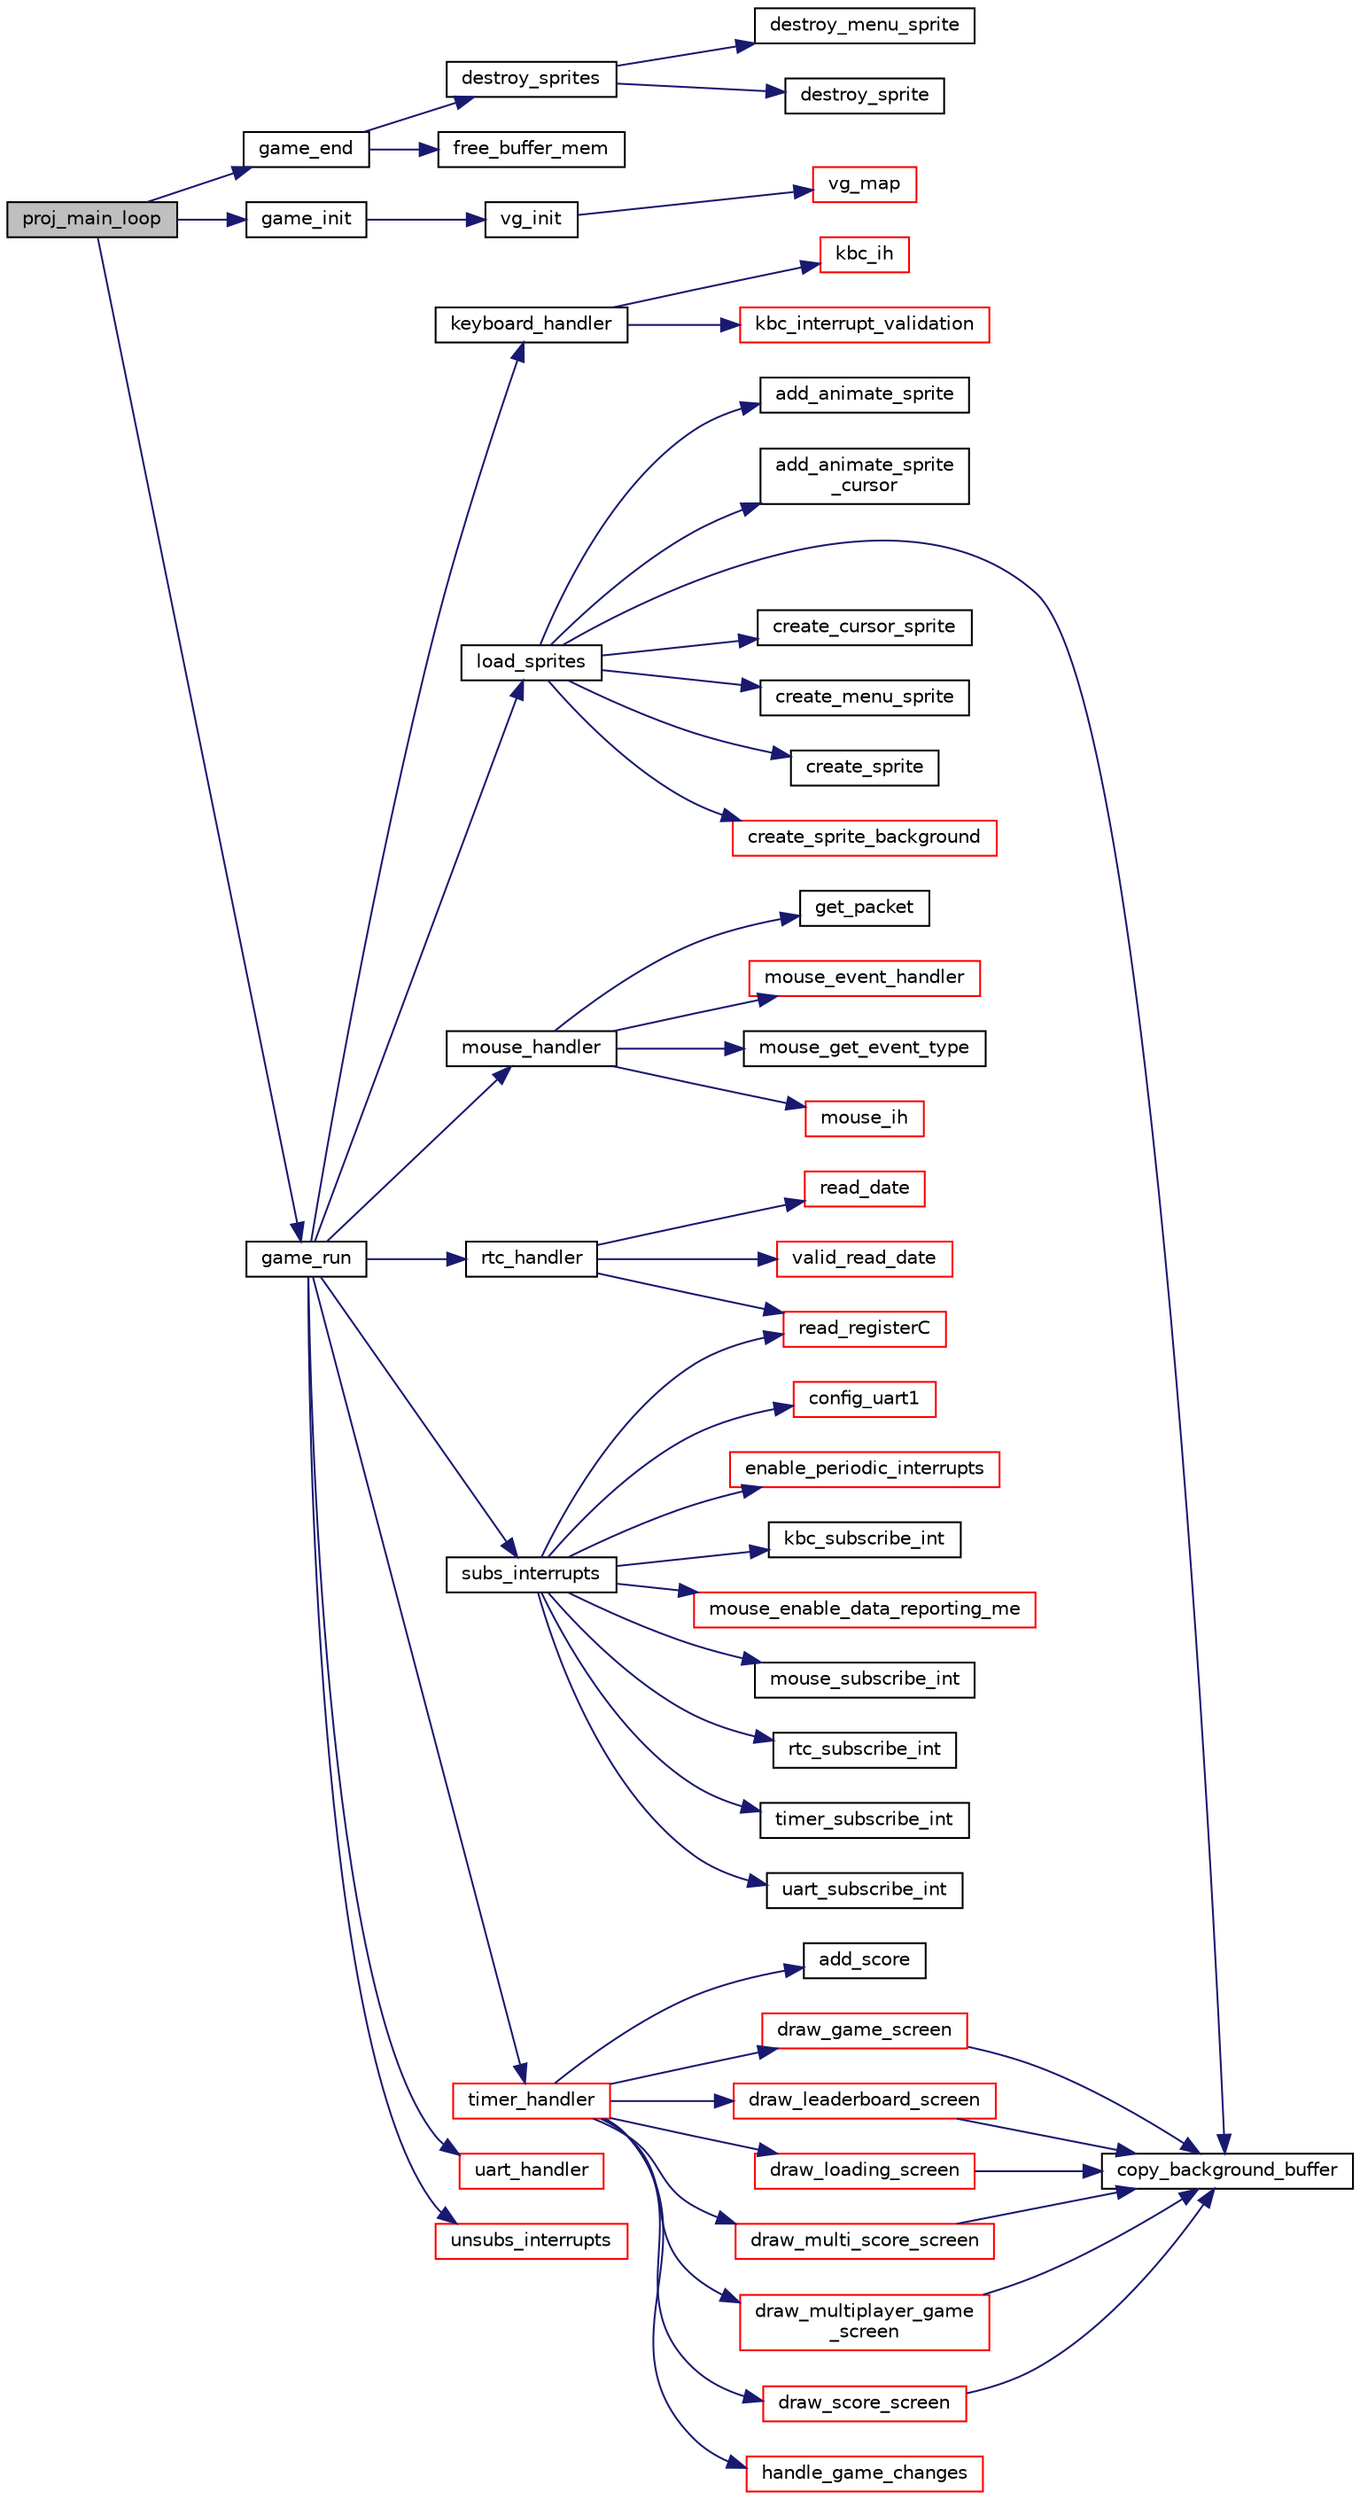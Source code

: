 digraph "proj_main_loop"
{
 // LATEX_PDF_SIZE
  edge [fontname="Helvetica",fontsize="10",labelfontname="Helvetica",labelfontsize="10"];
  node [fontname="Helvetica",fontsize="10",shape=record];
  rankdir="LR";
  Node1 [label="proj_main_loop",height=0.2,width=0.4,color="black", fillcolor="grey75", style="filled", fontcolor="black",tooltip="project main loop used to run the programs"];
  Node1 -> Node2 [color="midnightblue",fontsize="10",style="solid",fontname="Helvetica"];
  Node2 [label="game_end",height=0.2,width=0.4,color="black", fillcolor="white", style="filled",URL="$group__game.html#ga486d33bd072d399b11f0cf3ae7448e5b",tooltip="unscribe all the interrupts , unload sprites, and return to text mode"];
  Node2 -> Node3 [color="midnightblue",fontsize="10",style="solid",fontname="Helvetica"];
  Node3 [label="destroy_sprites",height=0.2,width=0.4,color="black", fillcolor="white", style="filled",URL="$sprite_8c.html#a8fdbc6c7bfca3ef4a8800a3cdc19d932",tooltip="destroys every sprite ever created"];
  Node3 -> Node4 [color="midnightblue",fontsize="10",style="solid",fontname="Helvetica"];
  Node4 [label="destroy_menu_sprite",height=0.2,width=0.4,color="black", fillcolor="white", style="filled",URL="$sprite_8c.html#a294d75f67e89b88021ed206de9da0f00",tooltip="Destroys and Frees the mem used with this Sprite."];
  Node3 -> Node5 [color="midnightblue",fontsize="10",style="solid",fontname="Helvetica"];
  Node5 [label="destroy_sprite",height=0.2,width=0.4,color="black", fillcolor="white", style="filled",URL="$sprite_8c.html#af16c6befaac9ffb673b9e3c798d542ed",tooltip="Destroys and Frees the mem used with this Sprite."];
  Node2 -> Node6 [color="midnightblue",fontsize="10",style="solid",fontname="Helvetica"];
  Node6 [label="free_buffer_mem",height=0.2,width=0.4,color="black", fillcolor="white", style="filled",URL="$group__video__gr.html#ga2b66d5baf4612c2b79d4c487ab5cdaeb",tooltip="this function free all the memory alocated to the background buffer and second buffer"];
  Node1 -> Node7 [color="midnightblue",fontsize="10",style="solid",fontname="Helvetica"];
  Node7 [label="game_init",height=0.2,width=0.4,color="black", fillcolor="white", style="filled",URL="$group__game.html#ga5f5ccbe5abfdef24c8378dc3cf32ffb3",tooltip="load the video mode that will be used, subscribe all interrupts, load all sprites"];
  Node7 -> Node8 [color="midnightblue",fontsize="10",style="solid",fontname="Helvetica"];
  Node8 [label="vg_init",height=0.2,width=0.4,color="black", fillcolor="white", style="filled",URL="$video__gr_8c.html#aa6c1ff5024cd4d15e476bce487584daa",tooltip=" "];
  Node8 -> Node9 [color="midnightblue",fontsize="10",style="solid",fontname="Helvetica"];
  Node9 [label="vg_map",height=0.2,width=0.4,color="red", fillcolor="white", style="filled",URL="$group__video__gr.html#ga4b5cf40a81d79ac6594b03591d6c5641",tooltip="maps all buffers used to draw the screen"];
  Node1 -> Node11 [color="midnightblue",fontsize="10",style="solid",fontname="Helvetica"];
  Node11 [label="game_run",height=0.2,width=0.4,color="black", fillcolor="white", style="filled",URL="$group__game.html#ga25300199ba6cf6bfe2f16998384874b7",tooltip="check all th interrupts while the game is running and make changes"];
  Node11 -> Node12 [color="midnightblue",fontsize="10",style="solid",fontname="Helvetica"];
  Node12 [label="keyboard_handler",height=0.2,width=0.4,color="black", fillcolor="white", style="filled",URL="$group__game.html#ga2ede7a7d641eb07fc9c351b475e23154",tooltip="handle the keyboard interrupt and make all the ncesseary changes"];
  Node12 -> Node13 [color="midnightblue",fontsize="10",style="solid",fontname="Helvetica"];
  Node13 [label="kbc_ih",height=0.2,width=0.4,color="red", fillcolor="white", style="filled",URL="$group__keyboard.html#gaea970a154161a35f6894898a092ed70a",tooltip="Handles keyboard interrutps."];
  Node12 -> Node15 [color="midnightblue",fontsize="10",style="solid",fontname="Helvetica"];
  Node15 [label="kbc_interrupt_validation",height=0.2,width=0.4,color="red", fillcolor="white", style="filled",URL="$state__machine_8c.html#a0ea82436a2c2f51732b15283404d213a",tooltip="validate the interrupt recived from the keyboard"];
  Node11 -> Node31 [color="midnightblue",fontsize="10",style="solid",fontname="Helvetica"];
  Node31 [label="load_sprites",height=0.2,width=0.4,color="black", fillcolor="white", style="filled",URL="$sprite_8c.html#a3d39d1edf4dd00233efcecf5a3f6507e",tooltip="loads and creates every sprite"];
  Node31 -> Node32 [color="midnightblue",fontsize="10",style="solid",fontname="Helvetica"];
  Node32 [label="add_animate_sprite",height=0.2,width=0.4,color="black", fillcolor="white", style="filled",URL="$sprite_8c.html#af79ea01197bc21b0430ef5d1b2600e7b",tooltip="adds animation possibility to the sprite"];
  Node31 -> Node33 [color="midnightblue",fontsize="10",style="solid",fontname="Helvetica"];
  Node33 [label="add_animate_sprite\l_cursor",height=0.2,width=0.4,color="black", fillcolor="white", style="filled",URL="$sprite_8c.html#ad379e7b422837c95af4ba527524cff7c",tooltip="adds animation possibility to the cursor"];
  Node31 -> Node34 [color="midnightblue",fontsize="10",style="solid",fontname="Helvetica"];
  Node34 [label="copy_background_buffer",height=0.2,width=0.4,color="black", fillcolor="white", style="filled",URL="$group__video__gr.html#ga363017a18d5d4e7fe5268558b7d29b46",tooltip="copy data of background buffer to second buffer"];
  Node31 -> Node35 [color="midnightblue",fontsize="10",style="solid",fontname="Helvetica"];
  Node35 [label="create_cursor_sprite",height=0.2,width=0.4,color="black", fillcolor="white", style="filled",URL="$sprite_8c.html#a2425e9d752f2b03c7980e031f42258e6",tooltip="Create a new cursor sprite object."];
  Node31 -> Node36 [color="midnightblue",fontsize="10",style="solid",fontname="Helvetica"];
  Node36 [label="create_menu_sprite",height=0.2,width=0.4,color="black", fillcolor="white", style="filled",URL="$sprite_8c.html#a5a882c18bf4572661b50abfc2b422c2e",tooltip="Create a new menu sprite object."];
  Node31 -> Node37 [color="midnightblue",fontsize="10",style="solid",fontname="Helvetica"];
  Node37 [label="create_sprite",height=0.2,width=0.4,color="black", fillcolor="white", style="filled",URL="$sprite_8c.html#ac8fc8717d71a52fc5b5d3b55db9bbd9f",tooltip="Create a new sprite object."];
  Node31 -> Node38 [color="midnightblue",fontsize="10",style="solid",fontname="Helvetica"];
  Node38 [label="create_sprite_background",height=0.2,width=0.4,color="red", fillcolor="white", style="filled",URL="$sprite_8c.html#a791082daa6d9f33135a8af922a3ad8b2",tooltip="Create a sprite background and fills the background buffer."];
  Node11 -> Node42 [color="midnightblue",fontsize="10",style="solid",fontname="Helvetica"];
  Node42 [label="mouse_handler",height=0.2,width=0.4,color="black", fillcolor="white", style="filled",URL="$group__game.html#ga16022c02f9b6a597ea85af52f4fbfcee",tooltip="handle the mouse iterrupts"];
  Node42 -> Node43 [color="midnightblue",fontsize="10",style="solid",fontname="Helvetica"];
  Node43 [label="get_packet",height=0.2,width=0.4,color="black", fillcolor="white", style="filled",URL="$group__mouse.html#gad1598d37b426befb08b215d80f149021",tooltip="Fills the packet with the information received by the mouse."];
  Node42 -> Node44 [color="midnightblue",fontsize="10",style="solid",fontname="Helvetica"];
  Node44 [label="mouse_event_handler",height=0.2,width=0.4,color="red", fillcolor="white", style="filled",URL="$state__machine_8c.html#a9ebd8bcbc6bfad54e8145e424bea6c65",tooltip="make all the changes in the game related to the mouse event received"];
  Node42 -> Node47 [color="midnightblue",fontsize="10",style="solid",fontname="Helvetica"];
  Node47 [label="mouse_get_event_type",height=0.2,width=0.4,color="black", fillcolor="white", style="filled",URL="$state__machine_8c.html#aa6446b3ce2a4eb1c0fce84f02de6d355",tooltip="generate mouse event related to the received packet from the mouse"];
  Node42 -> Node48 [color="midnightblue",fontsize="10",style="solid",fontname="Helvetica"];
  Node48 [label="mouse_ih",height=0.2,width=0.4,color="red", fillcolor="white", style="filled",URL="$group__mouse.html#ga210374b50462acdedab00df64d5cea3c",tooltip="Handles mouse interrutps."];
  Node11 -> Node49 [color="midnightblue",fontsize="10",style="solid",fontname="Helvetica"];
  Node49 [label="rtc_handler",height=0.2,width=0.4,color="black", fillcolor="white", style="filled",URL="$group__game.html#ga945aa713bc616483a67e6271863f1354",tooltip="handles rtc interrupts"];
  Node49 -> Node50 [color="midnightblue",fontsize="10",style="solid",fontname="Helvetica"];
  Node50 [label="read_date",height=0.2,width=0.4,color="red", fillcolor="white", style="filled",URL="$group__rtc_vars.html#ga9a01915134a279f2e988fd8c2aac7ac9",tooltip="read date from the rtc registers"];
  Node49 -> Node52 [color="midnightblue",fontsize="10",style="solid",fontname="Helvetica"];
  Node52 [label="read_registerC",height=0.2,width=0.4,color="red", fillcolor="white", style="filled",URL="$group__rtc_vars.html#ga71a0905f2ca7d41d094abfaa2a03e7f8",tooltip="reads register C from rtc"];
  Node49 -> Node53 [color="midnightblue",fontsize="10",style="solid",fontname="Helvetica"];
  Node53 [label="valid_read_date",height=0.2,width=0.4,color="red", fillcolor="white", style="filled",URL="$group__rtc_vars.html#gae3a995f4353506df0a7055684401edef",tooltip="check if is valid read date"];
  Node11 -> Node54 [color="midnightblue",fontsize="10",style="solid",fontname="Helvetica"];
  Node54 [label="subs_interrupts",height=0.2,width=0.4,color="black", fillcolor="white", style="filled",URL="$group__game.html#ga93fa37a8a745cdfea1363e7a280c61cb",tooltip="subscibre interrupts of the periferics"];
  Node54 -> Node55 [color="midnightblue",fontsize="10",style="solid",fontname="Helvetica"];
  Node55 [label="config_uart1",height=0.2,width=0.4,color="red", fillcolor="white", style="filled",URL="$group__uart.html#ga1581f59a8a032a7edaf209c10f95b97c",tooltip="config com1 with 8 bits per char, odd parity, 1 stop bit"];
  Node54 -> Node56 [color="midnightblue",fontsize="10",style="solid",fontname="Helvetica"];
  Node56 [label="enable_periodic_interrupts",height=0.2,width=0.4,color="red", fillcolor="white", style="filled",URL="$group__rtc_vars.html#gaaa5b4ce80e301c24741c50ef275006a7",tooltip="enables periodic interrupts from rtc"];
  Node54 -> Node57 [color="midnightblue",fontsize="10",style="solid",fontname="Helvetica"];
  Node57 [label="kbc_subscribe_int",height=0.2,width=0.4,color="black", fillcolor="white", style="filled",URL="$group__keyboard.html#ga02884ada1971dbade466081413210b18",tooltip="Subscribes keyboard interrupts."];
  Node54 -> Node58 [color="midnightblue",fontsize="10",style="solid",fontname="Helvetica"];
  Node58 [label="mouse_enable_data_reporting_me",height=0.2,width=0.4,color="red", fillcolor="white", style="filled",URL="$group__mouse.html#ga8e390cada87a347c846313cb7530f806",tooltip="Enables stream mode data reporting, by sending the respective command to the mouse."];
  Node54 -> Node62 [color="midnightblue",fontsize="10",style="solid",fontname="Helvetica"];
  Node62 [label="mouse_subscribe_int",height=0.2,width=0.4,color="black", fillcolor="white", style="filled",URL="$group__mouse.html#ga20285aed4b3ef45812cd967532dd09db",tooltip="Subscribes mouse interrupts."];
  Node54 -> Node52 [color="midnightblue",fontsize="10",style="solid",fontname="Helvetica"];
  Node54 -> Node63 [color="midnightblue",fontsize="10",style="solid",fontname="Helvetica"];
  Node63 [label="rtc_subscribe_int",height=0.2,width=0.4,color="black", fillcolor="white", style="filled",URL="$group__rtc_vars.html#ga5171a9c0f54940fe60f7500896afcc86",tooltip="subscribes rtc interrupts"];
  Node54 -> Node64 [color="midnightblue",fontsize="10",style="solid",fontname="Helvetica"];
  Node64 [label="timer_subscribe_int",height=0.2,width=0.4,color="black", fillcolor="white", style="filled",URL="$timer_8c.html#ac57a7e1140a7e00ad95ac5488d2a671b",tooltip="subscribe interrupts of the timer"];
  Node54 -> Node65 [color="midnightblue",fontsize="10",style="solid",fontname="Helvetica"];
  Node65 [label="uart_subscribe_int",height=0.2,width=0.4,color="black", fillcolor="white", style="filled",URL="$group__uart.html#gac0d5ac077c28fa582ed60b1c3d977d83",tooltip="subscribes COM1 interrupts"];
  Node11 -> Node66 [color="midnightblue",fontsize="10",style="solid",fontname="Helvetica"];
  Node66 [label="timer_handler",height=0.2,width=0.4,color="red", fillcolor="white", style="filled",URL="$group__game.html#gaaeeaa634eac815915c1307850128fa6a",tooltip="handle timer interrupts"];
  Node66 -> Node17 [color="midnightblue",fontsize="10",style="solid",fontname="Helvetica"];
  Node17 [label="add_score",height=0.2,width=0.4,color="black", fillcolor="white", style="filled",URL="$group__game.html#ga87c16b2378fdf3ece4e779be6716956b",tooltip="add a new score to the points array that contais the 5 biggest scores made in that run"];
  Node66 -> Node67 [color="midnightblue",fontsize="10",style="solid",fontname="Helvetica"];
  Node67 [label="draw_game_screen",height=0.2,width=0.4,color="red", fillcolor="white", style="filled",URL="$sprite_8c.html#a461ffe91d5eff77e9cd6be0c4b29e986",tooltip="draws every sprite active on the game screen"];
  Node67 -> Node34 [color="midnightblue",fontsize="10",style="solid",fontname="Helvetica"];
  Node66 -> Node73 [color="midnightblue",fontsize="10",style="solid",fontname="Helvetica"];
  Node73 [label="draw_leaderboard_screen",height=0.2,width=0.4,color="red", fillcolor="white", style="filled",URL="$sprite_8c.html#a717d04d4d8be1da88ab26a5c6e458dd4",tooltip="draws every sprite active on the leaderboard screen"];
  Node73 -> Node34 [color="midnightblue",fontsize="10",style="solid",fontname="Helvetica"];
  Node66 -> Node75 [color="midnightblue",fontsize="10",style="solid",fontname="Helvetica"];
  Node75 [label="draw_loading_screen",height=0.2,width=0.4,color="red", fillcolor="white", style="filled",URL="$sprite_8c.html#a18d2a7531a93ef7de9c7b40f73ceb41a",tooltip="used to write loading screen"];
  Node75 -> Node34 [color="midnightblue",fontsize="10",style="solid",fontname="Helvetica"];
  Node66 -> Node76 [color="midnightblue",fontsize="10",style="solid",fontname="Helvetica"];
  Node76 [label="draw_multi_score_screen",height=0.2,width=0.4,color="red", fillcolor="white", style="filled",URL="$sprite_8c.html#a188a9312400f71c56f72ac5098675e48",tooltip="draws every sprite active on the multiplayer score screen"];
  Node76 -> Node34 [color="midnightblue",fontsize="10",style="solid",fontname="Helvetica"];
  Node66 -> Node77 [color="midnightblue",fontsize="10",style="solid",fontname="Helvetica"];
  Node77 [label="draw_multiplayer_game\l_screen",height=0.2,width=0.4,color="red", fillcolor="white", style="filled",URL="$sprite_8c.html#a43e5e966dabd5d97996967a58a5698cf",tooltip="draws every sprite active on the multiplayer game screen"];
  Node77 -> Node34 [color="midnightblue",fontsize="10",style="solid",fontname="Helvetica"];
  Node66 -> Node78 [color="midnightblue",fontsize="10",style="solid",fontname="Helvetica"];
  Node78 [label="draw_score_screen",height=0.2,width=0.4,color="red", fillcolor="white", style="filled",URL="$sprite_8c.html#abd04584c48b31fe6235e4b7c9cc3b605",tooltip="draws every sprite active on the score screen"];
  Node78 -> Node34 [color="midnightblue",fontsize="10",style="solid",fontname="Helvetica"];
  Node66 -> Node79 [color="midnightblue",fontsize="10",style="solid",fontname="Helvetica"];
  Node79 [label="handle_game_changes",height=0.2,width=0.4,color="red", fillcolor="white", style="filled",URL="$state__machine_8c.html#a94abc7e9cf89b91e8a5b71abbbdb4b80",tooltip="depending of the game state the function will make there changes"];
  Node11 -> Node91 [color="midnightblue",fontsize="10",style="solid",fontname="Helvetica"];
  Node91 [label="uart_handler",height=0.2,width=0.4,color="red", fillcolor="white", style="filled",URL="$group__game.html#gaa66e83b4b853e2ec7b2acdb646adbedb",tooltip="handles uart interrupts"];
  Node11 -> Node96 [color="midnightblue",fontsize="10",style="solid",fontname="Helvetica"];
  Node96 [label="unsubs_interrupts",height=0.2,width=0.4,color="red", fillcolor="white", style="filled",URL="$group__game.html#gacaa55690023f39b628618948f858a0ea",tooltip="unscribe interrupts of the periferics"];
}
